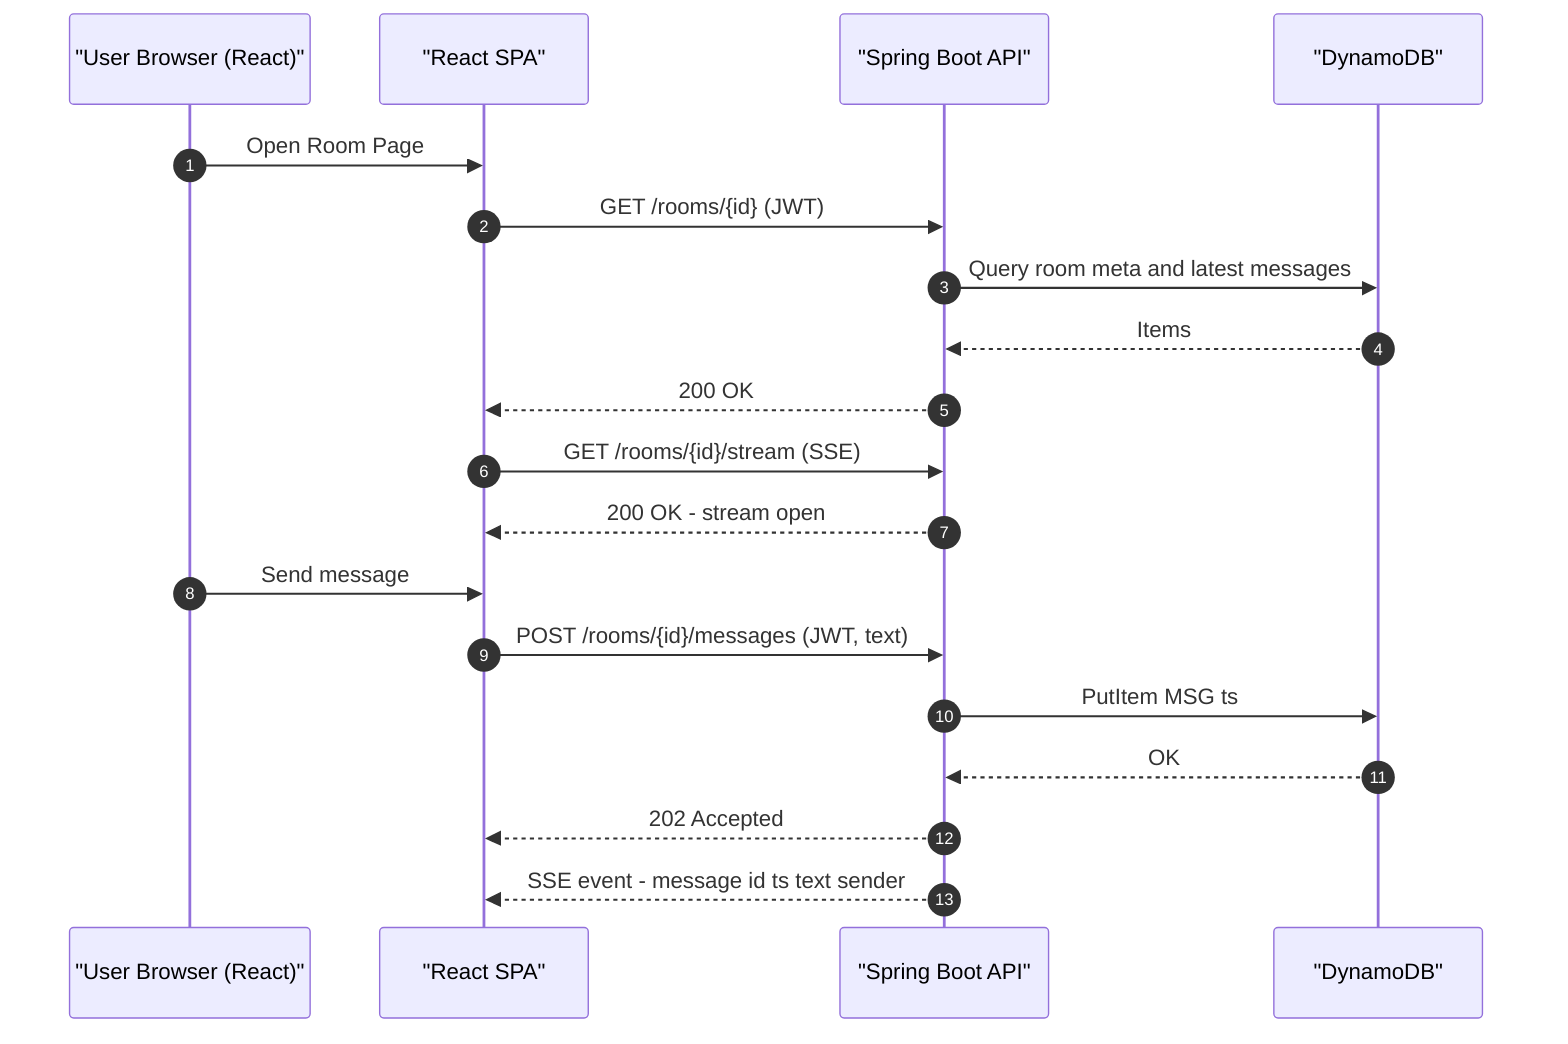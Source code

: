 sequenceDiagram
    autonumber
    participant U as "User Browser (React)"
    participant FE as "React SPA"
    participant BE as "Spring Boot API"
    participant DB as "DynamoDB"

    U->>FE: Open Room Page
    FE->>BE: GET /rooms/{id} (JWT)
    BE->>DB: Query room meta and latest messages
    DB-->>BE: Items
    BE-->>FE: 200 OK

    FE->>BE: GET /rooms/{id}/stream (SSE)
    BE-->>FE: 200 OK - stream open

    U->>FE: Send message
    FE->>BE: POST /rooms/{id}/messages (JWT, text)
    BE->>DB: PutItem MSG ts
    DB-->>BE: OK
    BE-->>FE: 202 Accepted
    BE-->>FE: SSE event - message id ts text sender